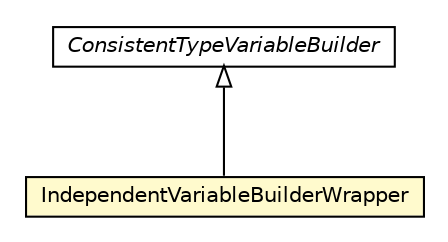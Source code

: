 #!/usr/local/bin/dot
#
# Class diagram 
# Generated by UMLGraph version 5.1 (http://www.umlgraph.org/)
#

digraph G {
	edge [fontname="Helvetica",fontsize=10,labelfontname="Helvetica",labelfontsize=10];
	node [fontname="Helvetica",fontsize=10,shape=plaintext];
	nodesep=0.25;
	ranksep=0.5;
	// org.androidtransfuse.gen.variableBuilder.ConsistentTypeVariableBuilder
	c78797 [label=<<table title="org.androidtransfuse.gen.variableBuilder.ConsistentTypeVariableBuilder" border="0" cellborder="1" cellspacing="0" cellpadding="2" port="p" href="./ConsistentTypeVariableBuilder.html">
		<tr><td><table border="0" cellspacing="0" cellpadding="1">
<tr><td align="center" balign="center"><font face="Helvetica-Oblique"> ConsistentTypeVariableBuilder </font></td></tr>
		</table></td></tr>
		</table>>, fontname="Helvetica", fontcolor="black", fontsize=10.0];
	// org.androidtransfuse.gen.variableBuilder.IndependentVariableBuilderWrapper
	c78824 [label=<<table title="org.androidtransfuse.gen.variableBuilder.IndependentVariableBuilderWrapper" border="0" cellborder="1" cellspacing="0" cellpadding="2" port="p" bgcolor="lemonChiffon" href="./IndependentVariableBuilderWrapper.html">
		<tr><td><table border="0" cellspacing="0" cellpadding="1">
<tr><td align="center" balign="center"> IndependentVariableBuilderWrapper </td></tr>
		</table></td></tr>
		</table>>, fontname="Helvetica", fontcolor="black", fontsize=10.0];
	//org.androidtransfuse.gen.variableBuilder.IndependentVariableBuilderWrapper extends org.androidtransfuse.gen.variableBuilder.ConsistentTypeVariableBuilder
	c78797:p -> c78824:p [dir=back,arrowtail=empty];
}

